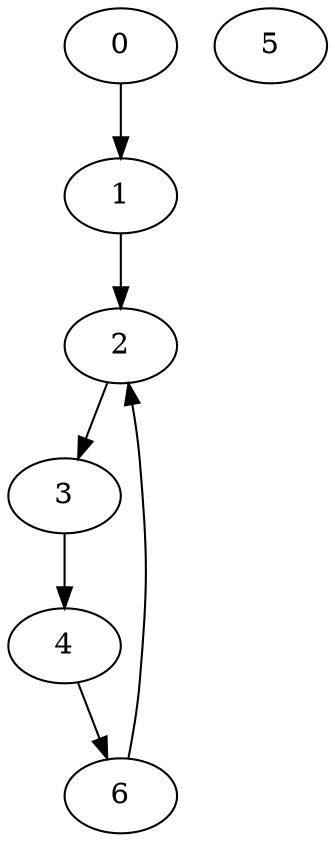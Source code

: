 digraph "OutTree-Balanced-MaxBf-3_Nodes_7_CCR_2.0_WeightType_Random" {
	0	 [Weight=5];
	1	 [Weight=6];
	0 -> 1	 [Weight=15];
	2	 [Weight=5];
	1 -> 2	 [Weight=11];
	3	 [Weight=6];
	2 -> 3	 [Weight=11];
	4	 [Weight=4];
	3 -> 4	 [Weight=19];
	5	 [Weight=7];
	4 -> 6	 [Weight=4];
	6	 [Weight=7];
	6 -> 2	 [Weight=21];
}

